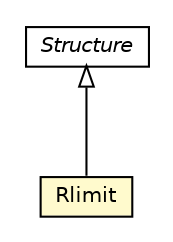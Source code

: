 #!/usr/local/bin/dot
#
# Class diagram 
# Generated by UMLGraph version R5_6-24-gf6e263 (http://www.umlgraph.org/)
#

digraph G {
	edge [fontname="Helvetica",fontsize=10,labelfontname="Helvetica",labelfontsize=10];
	node [fontname="Helvetica",fontsize=10,shape=plaintext];
	nodesep=0.25;
	ranksep=0.5;
	// com.orientechnologies.common.jna.OCLibrary.Rlimit
	c796852 [label=<<table title="com.orientechnologies.common.jna.OCLibrary.Rlimit" border="0" cellborder="1" cellspacing="0" cellpadding="2" port="p" bgcolor="lemonChiffon" href="./OCLibrary.Rlimit.html">
		<tr><td><table border="0" cellspacing="0" cellpadding="1">
<tr><td align="center" balign="center"> Rlimit </td></tr>
		</table></td></tr>
		</table>>, URL="./OCLibrary.Rlimit.html", fontname="Helvetica", fontcolor="black", fontsize=10.0];
	//com.orientechnologies.common.jna.OCLibrary.Rlimit extends com.sun.jna.Structure
	c798707:p -> c796852:p [dir=back,arrowtail=empty];
	// com.sun.jna.Structure
	c798707 [label=<<table title="com.sun.jna.Structure" border="0" cellborder="1" cellspacing="0" cellpadding="2" port="p" href="http://java.sun.com/j2se/1.4.2/docs/api/com/sun/jna/Structure.html">
		<tr><td><table border="0" cellspacing="0" cellpadding="1">
<tr><td align="center" balign="center"><font face="Helvetica-Oblique"> Structure </font></td></tr>
		</table></td></tr>
		</table>>, URL="http://java.sun.com/j2se/1.4.2/docs/api/com/sun/jna/Structure.html", fontname="Helvetica", fontcolor="black", fontsize=10.0];
}

